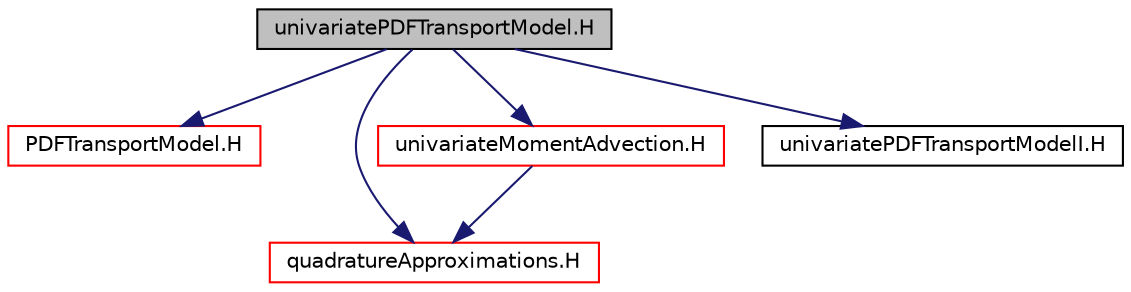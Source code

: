 digraph "univariatePDFTransportModel.H"
{
  bgcolor="transparent";
  edge [fontname="Helvetica",fontsize="10",labelfontname="Helvetica",labelfontsize="10"];
  node [fontname="Helvetica",fontsize="10",shape=record];
  Node1 [label="univariatePDFTransportModel.H",height=0.2,width=0.4,color="black", fillcolor="grey75", style="filled", fontcolor="black"];
  Node1 -> Node2 [color="midnightblue",fontsize="10",style="solid",fontname="Helvetica"];
  Node2 [label="PDFTransportModel.H",height=0.2,width=0.4,color="red",URL="$a00475.html"];
  Node1 -> Node3 [color="midnightblue",fontsize="10",style="solid",fontname="Helvetica"];
  Node3 [label="quadratureApproximations.H",height=0.2,width=0.4,color="red",URL="$a00501.html"];
  Node1 -> Node4 [color="midnightblue",fontsize="10",style="solid",fontname="Helvetica"];
  Node4 [label="univariateMomentAdvection.H",height=0.2,width=0.4,color="red",URL="$a00565.html"];
  Node4 -> Node3 [color="midnightblue",fontsize="10",style="solid",fontname="Helvetica"];
  Node1 -> Node5 [color="midnightblue",fontsize="10",style="solid",fontname="Helvetica"];
  Node5 [label="univariatePDFTransportModelI.H",height=0.2,width=0.4,color="black",URL="$a00575.html"];
}
